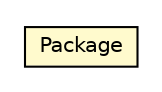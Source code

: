 #!/usr/local/bin/dot
#
# Class diagram 
# Generated by UMLGraph version R5_6-24-gf6e263 (http://www.umlgraph.org/)
#

digraph G {
	edge [fontname="Helvetica",fontsize=10,labelfontname="Helvetica",labelfontsize=10];
	node [fontname="Helvetica",fontsize=10,shape=plaintext];
	nodesep=0.25;
	ranksep=0.5;
	// io.reinert.requestor.gwtjackson.rebind.codegen.Package
	c34608 [label=<<table title="io.reinert.requestor.gwtjackson.rebind.codegen.Package" border="0" cellborder="1" cellspacing="0" cellpadding="2" port="p" bgcolor="lemonChiffon" href="./Package.html">
		<tr><td><table border="0" cellspacing="0" cellpadding="1">
<tr><td align="center" balign="center"> Package </td></tr>
		</table></td></tr>
		</table>>, URL="./Package.html", fontname="Helvetica", fontcolor="black", fontsize=10.0];
}

